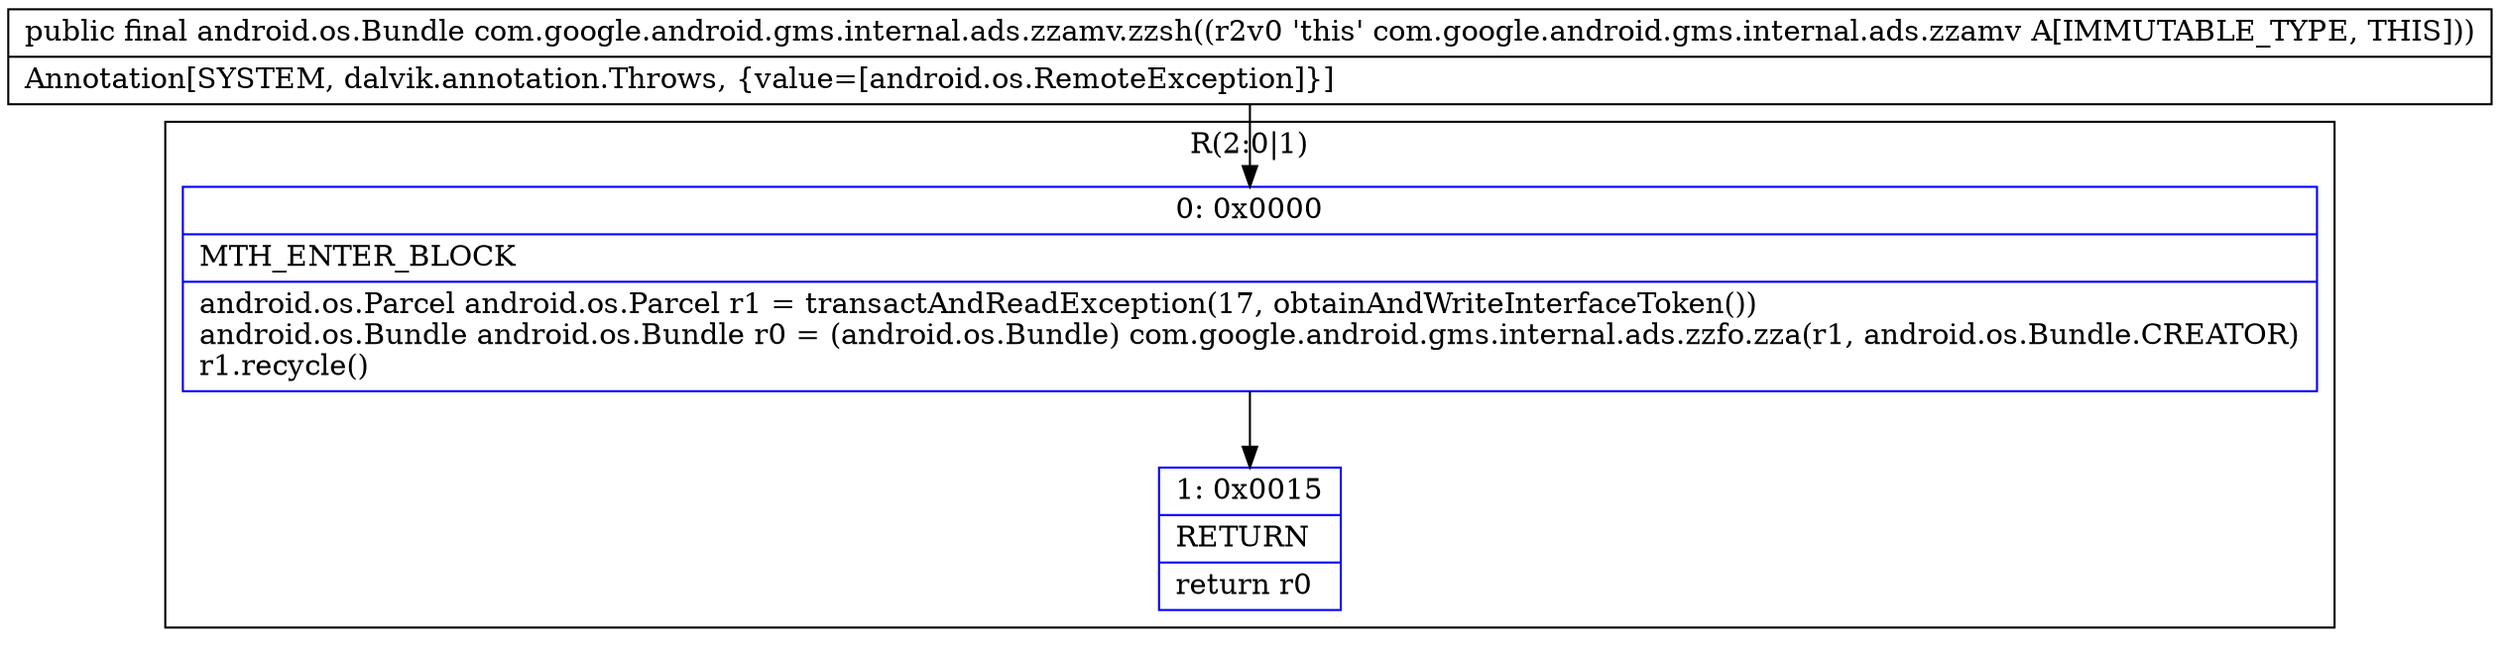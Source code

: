 digraph "CFG forcom.google.android.gms.internal.ads.zzamv.zzsh()Landroid\/os\/Bundle;" {
subgraph cluster_Region_87858275 {
label = "R(2:0|1)";
node [shape=record,color=blue];
Node_0 [shape=record,label="{0\:\ 0x0000|MTH_ENTER_BLOCK\l|android.os.Parcel android.os.Parcel r1 = transactAndReadException(17, obtainAndWriteInterfaceToken())\landroid.os.Bundle android.os.Bundle r0 = (android.os.Bundle) com.google.android.gms.internal.ads.zzfo.zza(r1, android.os.Bundle.CREATOR)\lr1.recycle()\l}"];
Node_1 [shape=record,label="{1\:\ 0x0015|RETURN\l|return r0\l}"];
}
MethodNode[shape=record,label="{public final android.os.Bundle com.google.android.gms.internal.ads.zzamv.zzsh((r2v0 'this' com.google.android.gms.internal.ads.zzamv A[IMMUTABLE_TYPE, THIS]))  | Annotation[SYSTEM, dalvik.annotation.Throws, \{value=[android.os.RemoteException]\}]\l}"];
MethodNode -> Node_0;
Node_0 -> Node_1;
}

